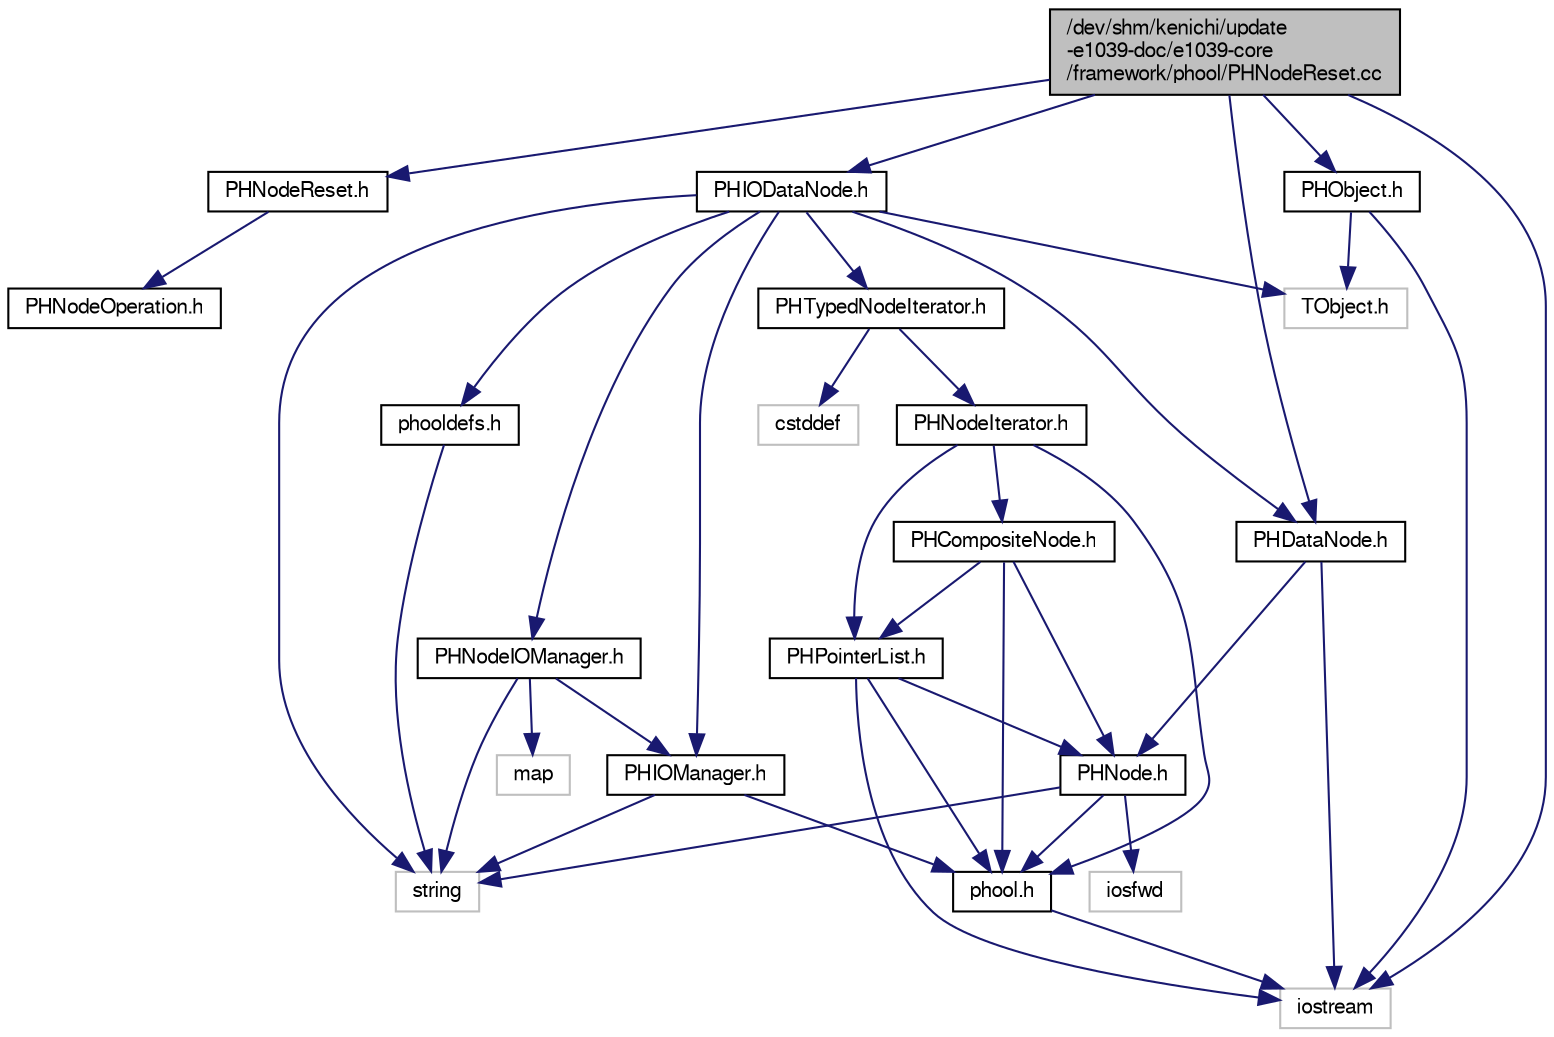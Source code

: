 digraph "/dev/shm/kenichi/update-e1039-doc/e1039-core/framework/phool/PHNodeReset.cc"
{
  bgcolor="transparent";
  edge [fontname="FreeSans",fontsize="10",labelfontname="FreeSans",labelfontsize="10"];
  node [fontname="FreeSans",fontsize="10",shape=record];
  Node1 [label="/dev/shm/kenichi/update\l-e1039-doc/e1039-core\l/framework/phool/PHNodeReset.cc",height=0.2,width=0.4,color="black", fillcolor="grey75", style="filled" fontcolor="black"];
  Node1 -> Node2 [color="midnightblue",fontsize="10",style="solid",fontname="FreeSans"];
  Node2 [label="PHNodeReset.h",height=0.2,width=0.4,color="black",URL="$df/dcd/PHNodeReset_8h.html"];
  Node2 -> Node3 [color="midnightblue",fontsize="10",style="solid",fontname="FreeSans"];
  Node3 [label="PHNodeOperation.h",height=0.2,width=0.4,color="black",URL="$d0/d82/PHNodeOperation_8h.html"];
  Node1 -> Node4 [color="midnightblue",fontsize="10",style="solid",fontname="FreeSans"];
  Node4 [label="PHDataNode.h",height=0.2,width=0.4,color="black",URL="$dd/d9b/PHDataNode_8h.html"];
  Node4 -> Node5 [color="midnightblue",fontsize="10",style="solid",fontname="FreeSans"];
  Node5 [label="PHNode.h",height=0.2,width=0.4,color="black",URL="$d3/d62/PHNode_8h.html"];
  Node5 -> Node6 [color="midnightblue",fontsize="10",style="solid",fontname="FreeSans"];
  Node6 [label="phool.h",height=0.2,width=0.4,color="black",URL="$d5/d6f/phool_8h.html"];
  Node6 -> Node7 [color="midnightblue",fontsize="10",style="solid",fontname="FreeSans"];
  Node7 [label="iostream",height=0.2,width=0.4,color="grey75"];
  Node5 -> Node8 [color="midnightblue",fontsize="10",style="solid",fontname="FreeSans"];
  Node8 [label="iosfwd",height=0.2,width=0.4,color="grey75"];
  Node5 -> Node9 [color="midnightblue",fontsize="10",style="solid",fontname="FreeSans"];
  Node9 [label="string",height=0.2,width=0.4,color="grey75"];
  Node4 -> Node7 [color="midnightblue",fontsize="10",style="solid",fontname="FreeSans"];
  Node1 -> Node10 [color="midnightblue",fontsize="10",style="solid",fontname="FreeSans"];
  Node10 [label="PHIODataNode.h",height=0.2,width=0.4,color="black",URL="$d3/d79/PHIODataNode_8h.html"];
  Node10 -> Node4 [color="midnightblue",fontsize="10",style="solid",fontname="FreeSans"];
  Node10 -> Node11 [color="midnightblue",fontsize="10",style="solid",fontname="FreeSans"];
  Node11 [label="PHIOManager.h",height=0.2,width=0.4,color="black",URL="$d9/d53/PHIOManager_8h.html"];
  Node11 -> Node6 [color="midnightblue",fontsize="10",style="solid",fontname="FreeSans"];
  Node11 -> Node9 [color="midnightblue",fontsize="10",style="solid",fontname="FreeSans"];
  Node10 -> Node12 [color="midnightblue",fontsize="10",style="solid",fontname="FreeSans"];
  Node12 [label="PHNodeIOManager.h",height=0.2,width=0.4,color="black",URL="$dd/de7/PHNodeIOManager_8h.html"];
  Node12 -> Node11 [color="midnightblue",fontsize="10",style="solid",fontname="FreeSans"];
  Node12 -> Node9 [color="midnightblue",fontsize="10",style="solid",fontname="FreeSans"];
  Node12 -> Node13 [color="midnightblue",fontsize="10",style="solid",fontname="FreeSans"];
  Node13 [label="map",height=0.2,width=0.4,color="grey75"];
  Node10 -> Node14 [color="midnightblue",fontsize="10",style="solid",fontname="FreeSans"];
  Node14 [label="PHTypedNodeIterator.h",height=0.2,width=0.4,color="black",URL="$db/d17/PHTypedNodeIterator_8h.html"];
  Node14 -> Node15 [color="midnightblue",fontsize="10",style="solid",fontname="FreeSans"];
  Node15 [label="PHNodeIterator.h",height=0.2,width=0.4,color="black",URL="$d8/dfd/PHNodeIterator_8h.html"];
  Node15 -> Node6 [color="midnightblue",fontsize="10",style="solid",fontname="FreeSans"];
  Node15 -> Node16 [color="midnightblue",fontsize="10",style="solid",fontname="FreeSans"];
  Node16 [label="PHCompositeNode.h",height=0.2,width=0.4,color="black",URL="$d8/d30/PHCompositeNode_8h.html"];
  Node16 -> Node6 [color="midnightblue",fontsize="10",style="solid",fontname="FreeSans"];
  Node16 -> Node5 [color="midnightblue",fontsize="10",style="solid",fontname="FreeSans"];
  Node16 -> Node17 [color="midnightblue",fontsize="10",style="solid",fontname="FreeSans"];
  Node17 [label="PHPointerList.h",height=0.2,width=0.4,color="black",URL="$db/dd5/PHPointerList_8h.html"];
  Node17 -> Node6 [color="midnightblue",fontsize="10",style="solid",fontname="FreeSans"];
  Node17 -> Node5 [color="midnightblue",fontsize="10",style="solid",fontname="FreeSans"];
  Node17 -> Node7 [color="midnightblue",fontsize="10",style="solid",fontname="FreeSans"];
  Node15 -> Node17 [color="midnightblue",fontsize="10",style="solid",fontname="FreeSans"];
  Node14 -> Node18 [color="midnightblue",fontsize="10",style="solid",fontname="FreeSans"];
  Node18 [label="cstddef",height=0.2,width=0.4,color="grey75"];
  Node10 -> Node19 [color="midnightblue",fontsize="10",style="solid",fontname="FreeSans"];
  Node19 [label="phooldefs.h",height=0.2,width=0.4,color="black",URL="$de/da7/phooldefs_8h.html"];
  Node19 -> Node9 [color="midnightblue",fontsize="10",style="solid",fontname="FreeSans"];
  Node10 -> Node20 [color="midnightblue",fontsize="10",style="solid",fontname="FreeSans"];
  Node20 [label="TObject.h",height=0.2,width=0.4,color="grey75"];
  Node10 -> Node9 [color="midnightblue",fontsize="10",style="solid",fontname="FreeSans"];
  Node1 -> Node21 [color="midnightblue",fontsize="10",style="solid",fontname="FreeSans"];
  Node21 [label="PHObject.h",height=0.2,width=0.4,color="black",URL="$df/d32/PHObject_8h.html"];
  Node21 -> Node20 [color="midnightblue",fontsize="10",style="solid",fontname="FreeSans"];
  Node21 -> Node7 [color="midnightblue",fontsize="10",style="solid",fontname="FreeSans"];
  Node1 -> Node7 [color="midnightblue",fontsize="10",style="solid",fontname="FreeSans"];
}
